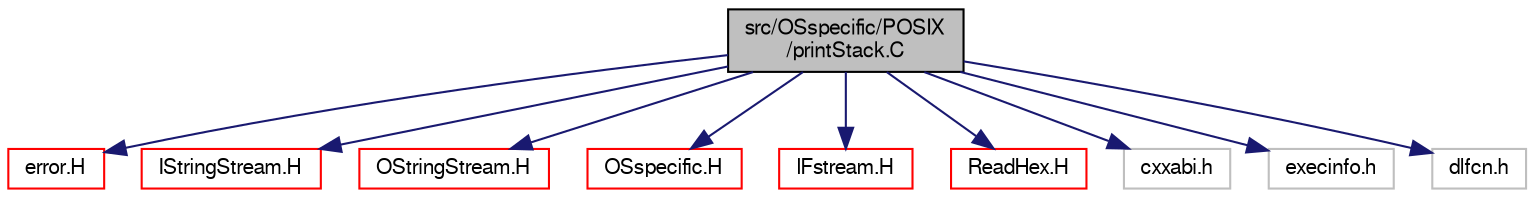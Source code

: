 digraph "src/OSspecific/POSIX/printStack.C"
{
  bgcolor="transparent";
  edge [fontname="FreeSans",fontsize="10",labelfontname="FreeSans",labelfontsize="10"];
  node [fontname="FreeSans",fontsize="10",shape=record];
  Node1 [label="src/OSspecific/POSIX\l/printStack.C",height=0.2,width=0.4,color="black", fillcolor="grey75", style="filled" fontcolor="black"];
  Node1 -> Node2 [color="midnightblue",fontsize="10",style="solid",fontname="FreeSans"];
  Node2 [label="error.H",height=0.2,width=0.4,color="red",URL="$a07263.html"];
  Node1 -> Node3 [color="midnightblue",fontsize="10",style="solid",fontname="FreeSans"];
  Node3 [label="IStringStream.H",height=0.2,width=0.4,color="red",URL="$a07360.html"];
  Node1 -> Node4 [color="midnightblue",fontsize="10",style="solid",fontname="FreeSans"];
  Node4 [label="OStringStream.H",height=0.2,width=0.4,color="red",URL="$a07361.html"];
  Node1 -> Node5 [color="midnightblue",fontsize="10",style="solid",fontname="FreeSans"];
  Node5 [label="OSspecific.H",height=0.2,width=0.4,color="red",URL="$a07750.html",tooltip="Functions used by OpenFOAM that are specific to POSIX compliant operating systems and need to be repl..."];
  Node1 -> Node6 [color="midnightblue",fontsize="10",style="solid",fontname="FreeSans"];
  Node6 [label="IFstream.H",height=0.2,width=0.4,color="red",URL="$a07308.html"];
  Node1 -> Node7 [color="midnightblue",fontsize="10",style="solid",fontname="FreeSans"];
  Node7 [label="ReadHex.H",height=0.2,width=0.4,color="red",URL="$a07356.html",tooltip="Read a hex integer from an input stream. "];
  Node1 -> Node8 [color="midnightblue",fontsize="10",style="solid",fontname="FreeSans"];
  Node8 [label="cxxabi.h",height=0.2,width=0.4,color="grey75"];
  Node1 -> Node9 [color="midnightblue",fontsize="10",style="solid",fontname="FreeSans"];
  Node9 [label="execinfo.h",height=0.2,width=0.4,color="grey75"];
  Node1 -> Node10 [color="midnightblue",fontsize="10",style="solid",fontname="FreeSans"];
  Node10 [label="dlfcn.h",height=0.2,width=0.4,color="grey75"];
}
